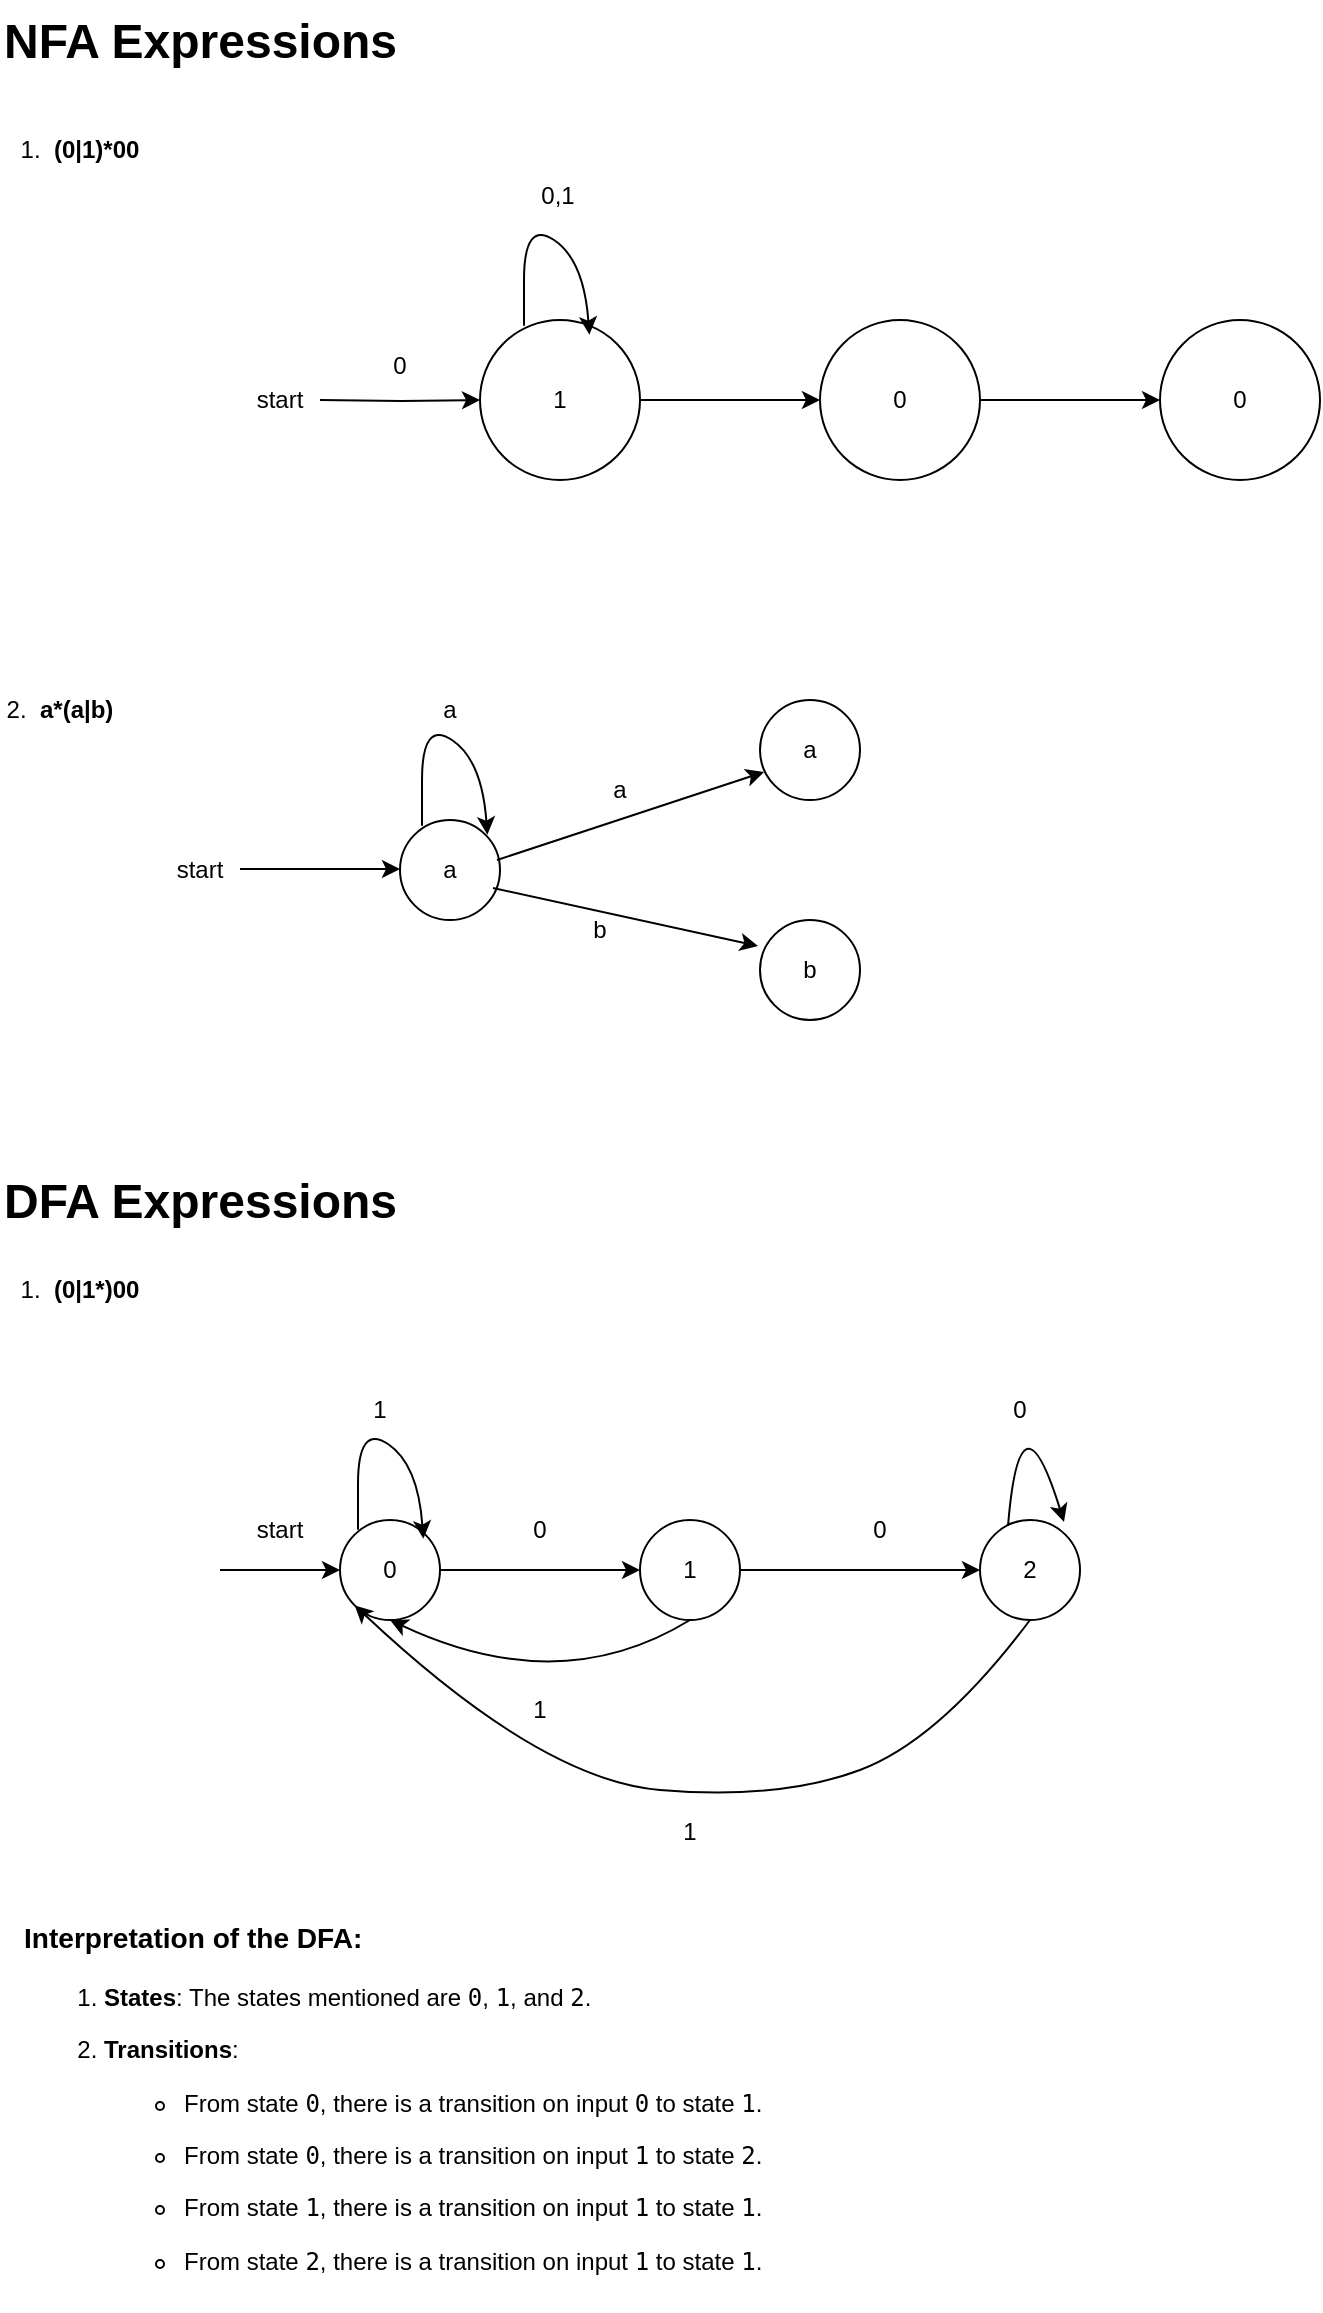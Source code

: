 <mxfile version="26.0.16">
  <diagram name="Page-1" id="Mu7g63zyLINAHXqi7z-8">
    <mxGraphModel dx="880" dy="478" grid="1" gridSize="10" guides="1" tooltips="1" connect="1" arrows="1" fold="1" page="1" pageScale="1" pageWidth="850" pageHeight="1100" math="0" shadow="0">
      <root>
        <mxCell id="0" />
        <mxCell id="1" parent="0" />
        <mxCell id="dBsSu0uMn5My9wH_t9E--5" style="edgeStyle=orthogonalEdgeStyle;rounded=0;orthogonalLoop=1;jettySize=auto;html=1;exitX=1;exitY=0.5;exitDx=0;exitDy=0;" edge="1" parent="1" target="dBsSu0uMn5My9wH_t9E--2">
          <mxGeometry relative="1" as="geometry">
            <mxPoint x="200" y="220" as="sourcePoint" />
          </mxGeometry>
        </mxCell>
        <mxCell id="dBsSu0uMn5My9wH_t9E--6" style="edgeStyle=orthogonalEdgeStyle;rounded=0;orthogonalLoop=1;jettySize=auto;html=1;entryX=0;entryY=0.5;entryDx=0;entryDy=0;" edge="1" parent="1" source="dBsSu0uMn5My9wH_t9E--2" target="dBsSu0uMn5My9wH_t9E--3">
          <mxGeometry relative="1" as="geometry" />
        </mxCell>
        <mxCell id="dBsSu0uMn5My9wH_t9E--2" value="1" style="ellipse;whiteSpace=wrap;html=1;aspect=fixed;" vertex="1" parent="1">
          <mxGeometry x="280" y="180" width="80" height="80" as="geometry" />
        </mxCell>
        <mxCell id="dBsSu0uMn5My9wH_t9E--7" style="edgeStyle=orthogonalEdgeStyle;rounded=0;orthogonalLoop=1;jettySize=auto;html=1;entryX=0;entryY=0.5;entryDx=0;entryDy=0;" edge="1" parent="1" source="dBsSu0uMn5My9wH_t9E--3" target="dBsSu0uMn5My9wH_t9E--4">
          <mxGeometry relative="1" as="geometry" />
        </mxCell>
        <mxCell id="dBsSu0uMn5My9wH_t9E--3" value="0" style="ellipse;whiteSpace=wrap;html=1;aspect=fixed;" vertex="1" parent="1">
          <mxGeometry x="450" y="180" width="80" height="80" as="geometry" />
        </mxCell>
        <mxCell id="dBsSu0uMn5My9wH_t9E--4" value="0" style="ellipse;whiteSpace=wrap;html=1;aspect=fixed;" vertex="1" parent="1">
          <mxGeometry x="620" y="180" width="80" height="80" as="geometry" />
        </mxCell>
        <mxCell id="dBsSu0uMn5My9wH_t9E--13" value="0,1" style="text;html=1;align=center;verticalAlign=middle;whiteSpace=wrap;rounded=0;" vertex="1" parent="1">
          <mxGeometry x="288.5" y="103" width="60" height="30" as="geometry" />
        </mxCell>
        <mxCell id="dBsSu0uMn5My9wH_t9E--14" value="start" style="text;html=1;align=center;verticalAlign=middle;whiteSpace=wrap;rounded=0;" vertex="1" parent="1">
          <mxGeometry x="150" y="205" width="60" height="30" as="geometry" />
        </mxCell>
        <mxCell id="dBsSu0uMn5My9wH_t9E--16" value="a" style="ellipse;whiteSpace=wrap;html=1;aspect=fixed;" vertex="1" parent="1">
          <mxGeometry x="240" y="430" width="50" height="50" as="geometry" />
        </mxCell>
        <mxCell id="dBsSu0uMn5My9wH_t9E--17" value="1.&amp;nbsp; &lt;b&gt;(0|1)*00&lt;/b&gt;" style="text;html=1;align=center;verticalAlign=middle;whiteSpace=wrap;rounded=0;" vertex="1" parent="1">
          <mxGeometry x="40" y="80" width="80" height="30" as="geometry" />
        </mxCell>
        <mxCell id="dBsSu0uMn5My9wH_t9E--18" value="2.&amp;nbsp; &lt;b&gt;a*(a|b)&lt;/b&gt;" style="text;html=1;align=center;verticalAlign=middle;whiteSpace=wrap;rounded=0;" vertex="1" parent="1">
          <mxGeometry x="40" y="360" width="60" height="30" as="geometry" />
        </mxCell>
        <mxCell id="dBsSu0uMn5My9wH_t9E--29" style="edgeStyle=orthogonalEdgeStyle;rounded=0;orthogonalLoop=1;jettySize=auto;html=1;exitX=1;exitY=0.5;exitDx=0;exitDy=0;" edge="1" parent="1">
          <mxGeometry relative="1" as="geometry">
            <mxPoint x="160" y="454.5" as="sourcePoint" />
            <mxPoint x="240" y="454.5" as="targetPoint" />
          </mxGeometry>
        </mxCell>
        <mxCell id="dBsSu0uMn5My9wH_t9E--30" value="start" style="text;html=1;align=center;verticalAlign=middle;whiteSpace=wrap;rounded=0;" vertex="1" parent="1">
          <mxGeometry x="110" y="440" width="60" height="30" as="geometry" />
        </mxCell>
        <mxCell id="dBsSu0uMn5My9wH_t9E--37" value="a" style="text;html=1;align=center;verticalAlign=middle;whiteSpace=wrap;rounded=0;" vertex="1" parent="1">
          <mxGeometry x="235" y="360" width="60" height="30" as="geometry" />
        </mxCell>
        <mxCell id="dBsSu0uMn5My9wH_t9E--39" value="" style="curved=1;endArrow=classic;html=1;rounded=0;entryX=1;entryY=0;entryDx=0;entryDy=0;" edge="1" parent="1">
          <mxGeometry width="50" height="50" relative="1" as="geometry">
            <mxPoint x="251" y="430" as="sourcePoint" />
            <mxPoint x="283.678" y="437.322" as="targetPoint" />
            <Array as="points">
              <mxPoint x="251" y="440" />
              <mxPoint x="251" y="380" />
              <mxPoint x="281" y="400" />
            </Array>
          </mxGeometry>
        </mxCell>
        <mxCell id="dBsSu0uMn5My9wH_t9E--42" value="" style="curved=1;endArrow=classic;html=1;rounded=0;entryX=1;entryY=0;entryDx=0;entryDy=0;" edge="1" parent="1">
          <mxGeometry width="50" height="50" relative="1" as="geometry">
            <mxPoint x="302" y="180" as="sourcePoint" />
            <mxPoint x="334.678" y="187.322" as="targetPoint" />
            <Array as="points">
              <mxPoint x="302" y="190" />
              <mxPoint x="302" y="130" />
              <mxPoint x="332" y="150" />
            </Array>
          </mxGeometry>
        </mxCell>
        <mxCell id="dBsSu0uMn5My9wH_t9E--43" value="0" style="text;html=1;align=center;verticalAlign=middle;whiteSpace=wrap;rounded=0;" vertex="1" parent="1">
          <mxGeometry x="210" y="188" width="60" height="30" as="geometry" />
        </mxCell>
        <mxCell id="dBsSu0uMn5My9wH_t9E--58" value="a" style="ellipse;whiteSpace=wrap;html=1;aspect=fixed;" vertex="1" parent="1">
          <mxGeometry x="420" y="370" width="50" height="50" as="geometry" />
        </mxCell>
        <mxCell id="dBsSu0uMn5My9wH_t9E--59" value="b" style="ellipse;whiteSpace=wrap;html=1;aspect=fixed;" vertex="1" parent="1">
          <mxGeometry x="420" y="480" width="50" height="50" as="geometry" />
        </mxCell>
        <mxCell id="dBsSu0uMn5My9wH_t9E--61" value="" style="endArrow=classic;html=1;rounded=0;entryX=0.04;entryY=0.72;entryDx=0;entryDy=0;entryPerimeter=0;" edge="1" parent="1" target="dBsSu0uMn5My9wH_t9E--58">
          <mxGeometry width="50" height="50" relative="1" as="geometry">
            <mxPoint x="288.5" y="450" as="sourcePoint" />
            <mxPoint x="338.5" y="400" as="targetPoint" />
          </mxGeometry>
        </mxCell>
        <mxCell id="dBsSu0uMn5My9wH_t9E--62" value="" style="endArrow=classic;html=1;rounded=0;entryX=-0.02;entryY=0.26;entryDx=0;entryDy=0;entryPerimeter=0;" edge="1" parent="1" target="dBsSu0uMn5My9wH_t9E--59">
          <mxGeometry width="50" height="50" relative="1" as="geometry">
            <mxPoint x="286.5" y="464" as="sourcePoint" />
            <mxPoint x="420" y="420" as="targetPoint" />
          </mxGeometry>
        </mxCell>
        <mxCell id="dBsSu0uMn5My9wH_t9E--63" value="a" style="text;html=1;align=center;verticalAlign=middle;whiteSpace=wrap;rounded=0;" vertex="1" parent="1">
          <mxGeometry x="320" y="400" width="60" height="30" as="geometry" />
        </mxCell>
        <mxCell id="dBsSu0uMn5My9wH_t9E--64" value="b" style="text;html=1;align=center;verticalAlign=middle;whiteSpace=wrap;rounded=0;" vertex="1" parent="1">
          <mxGeometry x="310" y="470" width="60" height="30" as="geometry" />
        </mxCell>
        <mxCell id="dBsSu0uMn5My9wH_t9E--65" value="&lt;h1 style=&quot;margin-top: 0px;&quot;&gt;NFA Expressions&lt;/h1&gt;&lt;p&gt;&lt;br&gt;&lt;/p&gt;" style="text;html=1;whiteSpace=wrap;overflow=hidden;rounded=0;" vertex="1" parent="1">
          <mxGeometry x="40" y="20" width="220" height="40" as="geometry" />
        </mxCell>
        <mxCell id="dBsSu0uMn5My9wH_t9E--67" value="&lt;h1 style=&quot;margin-top: 0px;&quot;&gt;DFA Expressions&lt;/h1&gt;&lt;p&gt;&lt;br&gt;&lt;/p&gt;" style="text;html=1;whiteSpace=wrap;overflow=hidden;rounded=0;" vertex="1" parent="1">
          <mxGeometry x="40" y="600" width="220" height="40" as="geometry" />
        </mxCell>
        <mxCell id="dBsSu0uMn5My9wH_t9E--68" value="1.&amp;nbsp; &lt;b&gt;(0|1*)00&lt;/b&gt;" style="text;html=1;align=center;verticalAlign=middle;whiteSpace=wrap;rounded=0;" vertex="1" parent="1">
          <mxGeometry x="40" y="650" width="80" height="30" as="geometry" />
        </mxCell>
        <mxCell id="dBsSu0uMn5My9wH_t9E--73" style="edgeStyle=orthogonalEdgeStyle;rounded=0;orthogonalLoop=1;jettySize=auto;html=1;entryX=0;entryY=0.5;entryDx=0;entryDy=0;" edge="1" parent="1" source="dBsSu0uMn5My9wH_t9E--69" target="dBsSu0uMn5My9wH_t9E--71">
          <mxGeometry relative="1" as="geometry" />
        </mxCell>
        <mxCell id="dBsSu0uMn5My9wH_t9E--69" value="0" style="ellipse;whiteSpace=wrap;html=1;aspect=fixed;" vertex="1" parent="1">
          <mxGeometry x="210" y="780" width="50" height="50" as="geometry" />
        </mxCell>
        <mxCell id="dBsSu0uMn5My9wH_t9E--70" value="" style="endArrow=classic;html=1;rounded=0;entryX=0;entryY=0.5;entryDx=0;entryDy=0;" edge="1" parent="1" target="dBsSu0uMn5My9wH_t9E--69">
          <mxGeometry width="50" height="50" relative="1" as="geometry">
            <mxPoint x="150" y="805" as="sourcePoint" />
            <mxPoint x="470" y="730" as="targetPoint" />
          </mxGeometry>
        </mxCell>
        <mxCell id="dBsSu0uMn5My9wH_t9E--82" style="edgeStyle=orthogonalEdgeStyle;rounded=0;orthogonalLoop=1;jettySize=auto;html=1;entryX=0;entryY=0.5;entryDx=0;entryDy=0;" edge="1" parent="1" source="dBsSu0uMn5My9wH_t9E--71" target="dBsSu0uMn5My9wH_t9E--81">
          <mxGeometry relative="1" as="geometry" />
        </mxCell>
        <mxCell id="dBsSu0uMn5My9wH_t9E--71" value="1" style="ellipse;whiteSpace=wrap;html=1;aspect=fixed;" vertex="1" parent="1">
          <mxGeometry x="360" y="780" width="50" height="50" as="geometry" />
        </mxCell>
        <mxCell id="dBsSu0uMn5My9wH_t9E--78" value="" style="curved=1;endArrow=classic;html=1;rounded=0;entryX=1;entryY=0;entryDx=0;entryDy=0;" edge="1" parent="1">
          <mxGeometry width="50" height="50" relative="1" as="geometry">
            <mxPoint x="219" y="782" as="sourcePoint" />
            <mxPoint x="251.678" y="789.322" as="targetPoint" />
            <Array as="points">
              <mxPoint x="219" y="792" />
              <mxPoint x="219" y="732" />
              <mxPoint x="249" y="752" />
            </Array>
          </mxGeometry>
        </mxCell>
        <mxCell id="dBsSu0uMn5My9wH_t9E--79" value="start" style="text;html=1;align=center;verticalAlign=middle;whiteSpace=wrap;rounded=0;" vertex="1" parent="1">
          <mxGeometry x="150" y="770" width="60" height="30" as="geometry" />
        </mxCell>
        <mxCell id="dBsSu0uMn5My9wH_t9E--80" value="0" style="text;html=1;align=center;verticalAlign=middle;whiteSpace=wrap;rounded=0;" vertex="1" parent="1">
          <mxGeometry x="280" y="770" width="60" height="30" as="geometry" />
        </mxCell>
        <mxCell id="dBsSu0uMn5My9wH_t9E--81" value="2" style="ellipse;whiteSpace=wrap;html=1;aspect=fixed;" vertex="1" parent="1">
          <mxGeometry x="530" y="780" width="50" height="50" as="geometry" />
        </mxCell>
        <mxCell id="dBsSu0uMn5My9wH_t9E--84" value="1" style="text;html=1;align=center;verticalAlign=middle;whiteSpace=wrap;rounded=0;" vertex="1" parent="1">
          <mxGeometry x="200" y="710" width="60" height="30" as="geometry" />
        </mxCell>
        <mxCell id="dBsSu0uMn5My9wH_t9E--85" value="0" style="text;html=1;align=center;verticalAlign=middle;whiteSpace=wrap;rounded=0;" vertex="1" parent="1">
          <mxGeometry x="450" y="770" width="60" height="30" as="geometry" />
        </mxCell>
        <mxCell id="dBsSu0uMn5My9wH_t9E--86" value="" style="curved=1;endArrow=classic;html=1;rounded=0;entryX=0.5;entryY=1;entryDx=0;entryDy=0;exitX=0.5;exitY=1;exitDx=0;exitDy=0;" edge="1" parent="1" source="dBsSu0uMn5My9wH_t9E--71" target="dBsSu0uMn5My9wH_t9E--69">
          <mxGeometry width="50" height="50" relative="1" as="geometry">
            <mxPoint x="370" y="840" as="sourcePoint" />
            <mxPoint x="260" y="850" as="targetPoint" />
            <Array as="points">
              <mxPoint x="320" y="870" />
            </Array>
          </mxGeometry>
        </mxCell>
        <mxCell id="dBsSu0uMn5My9wH_t9E--87" value="1" style="text;html=1;align=center;verticalAlign=middle;whiteSpace=wrap;rounded=0;" vertex="1" parent="1">
          <mxGeometry x="280" y="860" width="60" height="30" as="geometry" />
        </mxCell>
        <mxCell id="dBsSu0uMn5My9wH_t9E--89" value="" style="curved=1;endArrow=classic;html=1;rounded=0;entryX=0.84;entryY=0.02;entryDx=0;entryDy=0;entryPerimeter=0;exitX=0.28;exitY=0.06;exitDx=0;exitDy=0;exitPerimeter=0;" edge="1" parent="1" source="dBsSu0uMn5My9wH_t9E--81" target="dBsSu0uMn5My9wH_t9E--81">
          <mxGeometry width="50" height="50" relative="1" as="geometry">
            <mxPoint x="730" y="760" as="sourcePoint" />
            <mxPoint x="580" y="760" as="targetPoint" />
            <Array as="points">
              <mxPoint x="550" y="710" />
            </Array>
          </mxGeometry>
        </mxCell>
        <mxCell id="dBsSu0uMn5My9wH_t9E--90" value="0" style="text;html=1;align=center;verticalAlign=middle;whiteSpace=wrap;rounded=0;" vertex="1" parent="1">
          <mxGeometry x="520" y="710" width="60" height="30" as="geometry" />
        </mxCell>
        <mxCell id="dBsSu0uMn5My9wH_t9E--92" value="" style="curved=1;endArrow=classic;html=1;rounded=0;entryX=0;entryY=1;entryDx=0;entryDy=0;exitX=0.5;exitY=1;exitDx=0;exitDy=0;exitPerimeter=0;" edge="1" parent="1" source="dBsSu0uMn5My9wH_t9E--81" target="dBsSu0uMn5My9wH_t9E--69">
          <mxGeometry width="50" height="50" relative="1" as="geometry">
            <mxPoint x="555" y="840" as="sourcePoint" />
            <mxPoint x="405" y="840" as="targetPoint" />
            <Array as="points">
              <mxPoint x="510" y="890" />
              <mxPoint x="430" y="920" />
              <mxPoint x="310" y="910" />
            </Array>
          </mxGeometry>
        </mxCell>
        <mxCell id="dBsSu0uMn5My9wH_t9E--93" value="1" style="text;html=1;align=center;verticalAlign=middle;whiteSpace=wrap;rounded=0;" vertex="1" parent="1">
          <mxGeometry x="355" y="921" width="60" height="30" as="geometry" />
        </mxCell>
        <mxCell id="dBsSu0uMn5My9wH_t9E--94" value="&lt;h3&gt;Interpretation of the DFA:&lt;/h3&gt;&lt;ol start=&quot;1&quot;&gt;&lt;li&gt;&lt;p&gt;&lt;strong&gt;States&lt;/strong&gt;: The states mentioned are &lt;code&gt;0&lt;/code&gt;, &lt;code&gt;1&lt;/code&gt;, and &lt;code&gt;2&lt;/code&gt;.&lt;/p&gt;&lt;/li&gt;&lt;li&gt;&lt;p&gt;&lt;strong&gt;Transitions&lt;/strong&gt;:&lt;/p&gt;&lt;ul&gt;&lt;li&gt;&lt;p&gt;From state &lt;code&gt;0&lt;/code&gt;, there is a transition on input &lt;code&gt;0&lt;/code&gt; to state &lt;code&gt;1&lt;/code&gt;.&lt;/p&gt;&lt;/li&gt;&lt;li&gt;&lt;p&gt;From state &lt;code&gt;0&lt;/code&gt;, there is a transition on input &lt;code&gt;1&lt;/code&gt; to state &lt;code&gt;2&lt;/code&gt;.&lt;/p&gt;&lt;/li&gt;&lt;li&gt;&lt;p&gt;From state &lt;code&gt;1&lt;/code&gt;, there is a transition on input &lt;code&gt;1&lt;/code&gt; to state &lt;code&gt;1&lt;/code&gt;.&lt;/p&gt;&lt;/li&gt;&lt;li&gt;&lt;p&gt;From state &lt;code&gt;2&lt;/code&gt;, there is a transition on input &lt;code&gt;1&lt;/code&gt; to state &lt;code&gt;1&lt;/code&gt;.&lt;/p&gt;&lt;/li&gt;&lt;/ul&gt;&lt;/li&gt;&lt;/ol&gt;" style="text;html=1;whiteSpace=wrap;overflow=hidden;rounded=0;" vertex="1" parent="1">
          <mxGeometry x="50" y="960" width="410" height="212.5" as="geometry" />
        </mxCell>
      </root>
    </mxGraphModel>
  </diagram>
</mxfile>
